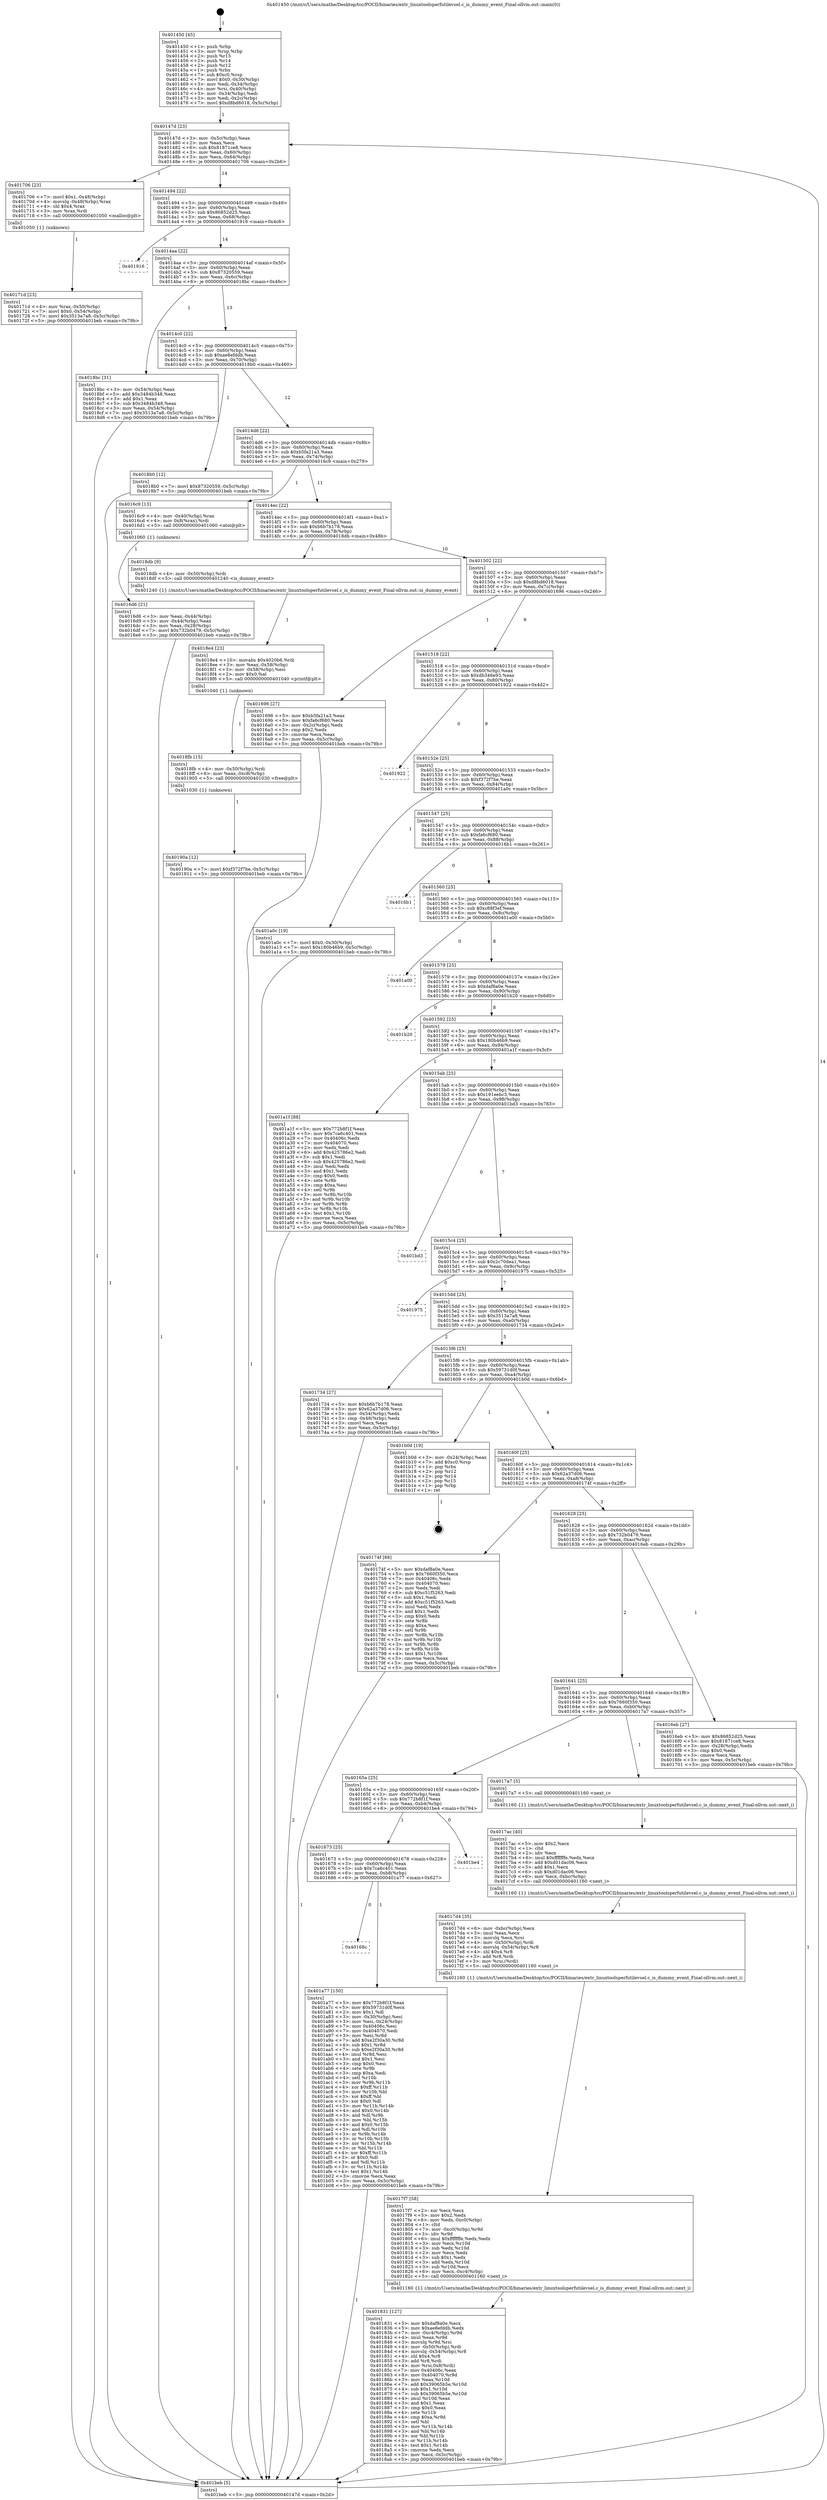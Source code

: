digraph "0x401450" {
  label = "0x401450 (/mnt/c/Users/mathe/Desktop/tcc/POCII/binaries/extr_linuxtoolsperfutilevsel.c_is_dummy_event_Final-ollvm.out::main(0))"
  labelloc = "t"
  node[shape=record]

  Entry [label="",width=0.3,height=0.3,shape=circle,fillcolor=black,style=filled]
  "0x40147d" [label="{
     0x40147d [23]\l
     | [instrs]\l
     &nbsp;&nbsp;0x40147d \<+3\>: mov -0x5c(%rbp),%eax\l
     &nbsp;&nbsp;0x401480 \<+2\>: mov %eax,%ecx\l
     &nbsp;&nbsp;0x401482 \<+6\>: sub $0x81871ce8,%ecx\l
     &nbsp;&nbsp;0x401488 \<+3\>: mov %eax,-0x60(%rbp)\l
     &nbsp;&nbsp;0x40148b \<+3\>: mov %ecx,-0x64(%rbp)\l
     &nbsp;&nbsp;0x40148e \<+6\>: je 0000000000401706 \<main+0x2b6\>\l
  }"]
  "0x401706" [label="{
     0x401706 [23]\l
     | [instrs]\l
     &nbsp;&nbsp;0x401706 \<+7\>: movl $0x1,-0x48(%rbp)\l
     &nbsp;&nbsp;0x40170d \<+4\>: movslq -0x48(%rbp),%rax\l
     &nbsp;&nbsp;0x401711 \<+4\>: shl $0x4,%rax\l
     &nbsp;&nbsp;0x401715 \<+3\>: mov %rax,%rdi\l
     &nbsp;&nbsp;0x401718 \<+5\>: call 0000000000401050 \<malloc@plt\>\l
     | [calls]\l
     &nbsp;&nbsp;0x401050 \{1\} (unknown)\l
  }"]
  "0x401494" [label="{
     0x401494 [22]\l
     | [instrs]\l
     &nbsp;&nbsp;0x401494 \<+5\>: jmp 0000000000401499 \<main+0x49\>\l
     &nbsp;&nbsp;0x401499 \<+3\>: mov -0x60(%rbp),%eax\l
     &nbsp;&nbsp;0x40149c \<+5\>: sub $0x86852d25,%eax\l
     &nbsp;&nbsp;0x4014a1 \<+3\>: mov %eax,-0x68(%rbp)\l
     &nbsp;&nbsp;0x4014a4 \<+6\>: je 0000000000401916 \<main+0x4c6\>\l
  }"]
  Exit [label="",width=0.3,height=0.3,shape=circle,fillcolor=black,style=filled,peripheries=2]
  "0x401916" [label="{
     0x401916\l
  }", style=dashed]
  "0x4014aa" [label="{
     0x4014aa [22]\l
     | [instrs]\l
     &nbsp;&nbsp;0x4014aa \<+5\>: jmp 00000000004014af \<main+0x5f\>\l
     &nbsp;&nbsp;0x4014af \<+3\>: mov -0x60(%rbp),%eax\l
     &nbsp;&nbsp;0x4014b2 \<+5\>: sub $0x87320559,%eax\l
     &nbsp;&nbsp;0x4014b7 \<+3\>: mov %eax,-0x6c(%rbp)\l
     &nbsp;&nbsp;0x4014ba \<+6\>: je 00000000004018bc \<main+0x46c\>\l
  }"]
  "0x40168c" [label="{
     0x40168c\l
  }", style=dashed]
  "0x4018bc" [label="{
     0x4018bc [31]\l
     | [instrs]\l
     &nbsp;&nbsp;0x4018bc \<+3\>: mov -0x54(%rbp),%eax\l
     &nbsp;&nbsp;0x4018bf \<+5\>: add $0x3484b348,%eax\l
     &nbsp;&nbsp;0x4018c4 \<+3\>: add $0x1,%eax\l
     &nbsp;&nbsp;0x4018c7 \<+5\>: sub $0x3484b348,%eax\l
     &nbsp;&nbsp;0x4018cc \<+3\>: mov %eax,-0x54(%rbp)\l
     &nbsp;&nbsp;0x4018cf \<+7\>: movl $0x3513a7a8,-0x5c(%rbp)\l
     &nbsp;&nbsp;0x4018d6 \<+5\>: jmp 0000000000401beb \<main+0x79b\>\l
  }"]
  "0x4014c0" [label="{
     0x4014c0 [22]\l
     | [instrs]\l
     &nbsp;&nbsp;0x4014c0 \<+5\>: jmp 00000000004014c5 \<main+0x75\>\l
     &nbsp;&nbsp;0x4014c5 \<+3\>: mov -0x60(%rbp),%eax\l
     &nbsp;&nbsp;0x4014c8 \<+5\>: sub $0xae8efddb,%eax\l
     &nbsp;&nbsp;0x4014cd \<+3\>: mov %eax,-0x70(%rbp)\l
     &nbsp;&nbsp;0x4014d0 \<+6\>: je 00000000004018b0 \<main+0x460\>\l
  }"]
  "0x401a77" [label="{
     0x401a77 [150]\l
     | [instrs]\l
     &nbsp;&nbsp;0x401a77 \<+5\>: mov $0x772b8f1f,%eax\l
     &nbsp;&nbsp;0x401a7c \<+5\>: mov $0x59731d0f,%ecx\l
     &nbsp;&nbsp;0x401a81 \<+2\>: mov $0x1,%dl\l
     &nbsp;&nbsp;0x401a83 \<+3\>: mov -0x30(%rbp),%esi\l
     &nbsp;&nbsp;0x401a86 \<+3\>: mov %esi,-0x24(%rbp)\l
     &nbsp;&nbsp;0x401a89 \<+7\>: mov 0x40406c,%esi\l
     &nbsp;&nbsp;0x401a90 \<+7\>: mov 0x404070,%edi\l
     &nbsp;&nbsp;0x401a97 \<+3\>: mov %esi,%r8d\l
     &nbsp;&nbsp;0x401a9a \<+7\>: add $0xe2f30a30,%r8d\l
     &nbsp;&nbsp;0x401aa1 \<+4\>: sub $0x1,%r8d\l
     &nbsp;&nbsp;0x401aa5 \<+7\>: sub $0xe2f30a30,%r8d\l
     &nbsp;&nbsp;0x401aac \<+4\>: imul %r8d,%esi\l
     &nbsp;&nbsp;0x401ab0 \<+3\>: and $0x1,%esi\l
     &nbsp;&nbsp;0x401ab3 \<+3\>: cmp $0x0,%esi\l
     &nbsp;&nbsp;0x401ab6 \<+4\>: sete %r9b\l
     &nbsp;&nbsp;0x401aba \<+3\>: cmp $0xa,%edi\l
     &nbsp;&nbsp;0x401abd \<+4\>: setl %r10b\l
     &nbsp;&nbsp;0x401ac1 \<+3\>: mov %r9b,%r11b\l
     &nbsp;&nbsp;0x401ac4 \<+4\>: xor $0xff,%r11b\l
     &nbsp;&nbsp;0x401ac8 \<+3\>: mov %r10b,%bl\l
     &nbsp;&nbsp;0x401acb \<+3\>: xor $0xff,%bl\l
     &nbsp;&nbsp;0x401ace \<+3\>: xor $0x0,%dl\l
     &nbsp;&nbsp;0x401ad1 \<+3\>: mov %r11b,%r14b\l
     &nbsp;&nbsp;0x401ad4 \<+4\>: and $0x0,%r14b\l
     &nbsp;&nbsp;0x401ad8 \<+3\>: and %dl,%r9b\l
     &nbsp;&nbsp;0x401adb \<+3\>: mov %bl,%r15b\l
     &nbsp;&nbsp;0x401ade \<+4\>: and $0x0,%r15b\l
     &nbsp;&nbsp;0x401ae2 \<+3\>: and %dl,%r10b\l
     &nbsp;&nbsp;0x401ae5 \<+3\>: or %r9b,%r14b\l
     &nbsp;&nbsp;0x401ae8 \<+3\>: or %r10b,%r15b\l
     &nbsp;&nbsp;0x401aeb \<+3\>: xor %r15b,%r14b\l
     &nbsp;&nbsp;0x401aee \<+3\>: or %bl,%r11b\l
     &nbsp;&nbsp;0x401af1 \<+4\>: xor $0xff,%r11b\l
     &nbsp;&nbsp;0x401af5 \<+3\>: or $0x0,%dl\l
     &nbsp;&nbsp;0x401af8 \<+3\>: and %dl,%r11b\l
     &nbsp;&nbsp;0x401afb \<+3\>: or %r11b,%r14b\l
     &nbsp;&nbsp;0x401afe \<+4\>: test $0x1,%r14b\l
     &nbsp;&nbsp;0x401b02 \<+3\>: cmovne %ecx,%eax\l
     &nbsp;&nbsp;0x401b05 \<+3\>: mov %eax,-0x5c(%rbp)\l
     &nbsp;&nbsp;0x401b08 \<+5\>: jmp 0000000000401beb \<main+0x79b\>\l
  }"]
  "0x4018b0" [label="{
     0x4018b0 [12]\l
     | [instrs]\l
     &nbsp;&nbsp;0x4018b0 \<+7\>: movl $0x87320559,-0x5c(%rbp)\l
     &nbsp;&nbsp;0x4018b7 \<+5\>: jmp 0000000000401beb \<main+0x79b\>\l
  }"]
  "0x4014d6" [label="{
     0x4014d6 [22]\l
     | [instrs]\l
     &nbsp;&nbsp;0x4014d6 \<+5\>: jmp 00000000004014db \<main+0x8b\>\l
     &nbsp;&nbsp;0x4014db \<+3\>: mov -0x60(%rbp),%eax\l
     &nbsp;&nbsp;0x4014de \<+5\>: sub $0xb5fa21a3,%eax\l
     &nbsp;&nbsp;0x4014e3 \<+3\>: mov %eax,-0x74(%rbp)\l
     &nbsp;&nbsp;0x4014e6 \<+6\>: je 00000000004016c9 \<main+0x279\>\l
  }"]
  "0x401673" [label="{
     0x401673 [25]\l
     | [instrs]\l
     &nbsp;&nbsp;0x401673 \<+5\>: jmp 0000000000401678 \<main+0x228\>\l
     &nbsp;&nbsp;0x401678 \<+3\>: mov -0x60(%rbp),%eax\l
     &nbsp;&nbsp;0x40167b \<+5\>: sub $0x7ca6c401,%eax\l
     &nbsp;&nbsp;0x401680 \<+6\>: mov %eax,-0xb8(%rbp)\l
     &nbsp;&nbsp;0x401686 \<+6\>: je 0000000000401a77 \<main+0x627\>\l
  }"]
  "0x4016c9" [label="{
     0x4016c9 [13]\l
     | [instrs]\l
     &nbsp;&nbsp;0x4016c9 \<+4\>: mov -0x40(%rbp),%rax\l
     &nbsp;&nbsp;0x4016cd \<+4\>: mov 0x8(%rax),%rdi\l
     &nbsp;&nbsp;0x4016d1 \<+5\>: call 0000000000401060 \<atoi@plt\>\l
     | [calls]\l
     &nbsp;&nbsp;0x401060 \{1\} (unknown)\l
  }"]
  "0x4014ec" [label="{
     0x4014ec [22]\l
     | [instrs]\l
     &nbsp;&nbsp;0x4014ec \<+5\>: jmp 00000000004014f1 \<main+0xa1\>\l
     &nbsp;&nbsp;0x4014f1 \<+3\>: mov -0x60(%rbp),%eax\l
     &nbsp;&nbsp;0x4014f4 \<+5\>: sub $0xb6b7b178,%eax\l
     &nbsp;&nbsp;0x4014f9 \<+3\>: mov %eax,-0x78(%rbp)\l
     &nbsp;&nbsp;0x4014fc \<+6\>: je 00000000004018db \<main+0x48b\>\l
  }"]
  "0x401be4" [label="{
     0x401be4\l
  }", style=dashed]
  "0x4018db" [label="{
     0x4018db [9]\l
     | [instrs]\l
     &nbsp;&nbsp;0x4018db \<+4\>: mov -0x50(%rbp),%rdi\l
     &nbsp;&nbsp;0x4018df \<+5\>: call 0000000000401240 \<is_dummy_event\>\l
     | [calls]\l
     &nbsp;&nbsp;0x401240 \{1\} (/mnt/c/Users/mathe/Desktop/tcc/POCII/binaries/extr_linuxtoolsperfutilevsel.c_is_dummy_event_Final-ollvm.out::is_dummy_event)\l
  }"]
  "0x401502" [label="{
     0x401502 [22]\l
     | [instrs]\l
     &nbsp;&nbsp;0x401502 \<+5\>: jmp 0000000000401507 \<main+0xb7\>\l
     &nbsp;&nbsp;0x401507 \<+3\>: mov -0x60(%rbp),%eax\l
     &nbsp;&nbsp;0x40150a \<+5\>: sub $0xd8bd6018,%eax\l
     &nbsp;&nbsp;0x40150f \<+3\>: mov %eax,-0x7c(%rbp)\l
     &nbsp;&nbsp;0x401512 \<+6\>: je 0000000000401696 \<main+0x246\>\l
  }"]
  "0x40190a" [label="{
     0x40190a [12]\l
     | [instrs]\l
     &nbsp;&nbsp;0x40190a \<+7\>: movl $0xf372f7be,-0x5c(%rbp)\l
     &nbsp;&nbsp;0x401911 \<+5\>: jmp 0000000000401beb \<main+0x79b\>\l
  }"]
  "0x401696" [label="{
     0x401696 [27]\l
     | [instrs]\l
     &nbsp;&nbsp;0x401696 \<+5\>: mov $0xb5fa21a3,%eax\l
     &nbsp;&nbsp;0x40169b \<+5\>: mov $0xfa6cf680,%ecx\l
     &nbsp;&nbsp;0x4016a0 \<+3\>: mov -0x2c(%rbp),%edx\l
     &nbsp;&nbsp;0x4016a3 \<+3\>: cmp $0x2,%edx\l
     &nbsp;&nbsp;0x4016a6 \<+3\>: cmovne %ecx,%eax\l
     &nbsp;&nbsp;0x4016a9 \<+3\>: mov %eax,-0x5c(%rbp)\l
     &nbsp;&nbsp;0x4016ac \<+5\>: jmp 0000000000401beb \<main+0x79b\>\l
  }"]
  "0x401518" [label="{
     0x401518 [22]\l
     | [instrs]\l
     &nbsp;&nbsp;0x401518 \<+5\>: jmp 000000000040151d \<main+0xcd\>\l
     &nbsp;&nbsp;0x40151d \<+3\>: mov -0x60(%rbp),%eax\l
     &nbsp;&nbsp;0x401520 \<+5\>: sub $0xdb346e93,%eax\l
     &nbsp;&nbsp;0x401525 \<+3\>: mov %eax,-0x80(%rbp)\l
     &nbsp;&nbsp;0x401528 \<+6\>: je 0000000000401922 \<main+0x4d2\>\l
  }"]
  "0x401beb" [label="{
     0x401beb [5]\l
     | [instrs]\l
     &nbsp;&nbsp;0x401beb \<+5\>: jmp 000000000040147d \<main+0x2d\>\l
  }"]
  "0x401450" [label="{
     0x401450 [45]\l
     | [instrs]\l
     &nbsp;&nbsp;0x401450 \<+1\>: push %rbp\l
     &nbsp;&nbsp;0x401451 \<+3\>: mov %rsp,%rbp\l
     &nbsp;&nbsp;0x401454 \<+2\>: push %r15\l
     &nbsp;&nbsp;0x401456 \<+2\>: push %r14\l
     &nbsp;&nbsp;0x401458 \<+2\>: push %r12\l
     &nbsp;&nbsp;0x40145a \<+1\>: push %rbx\l
     &nbsp;&nbsp;0x40145b \<+7\>: sub $0xc0,%rsp\l
     &nbsp;&nbsp;0x401462 \<+7\>: movl $0x0,-0x30(%rbp)\l
     &nbsp;&nbsp;0x401469 \<+3\>: mov %edi,-0x34(%rbp)\l
     &nbsp;&nbsp;0x40146c \<+4\>: mov %rsi,-0x40(%rbp)\l
     &nbsp;&nbsp;0x401470 \<+3\>: mov -0x34(%rbp),%edi\l
     &nbsp;&nbsp;0x401473 \<+3\>: mov %edi,-0x2c(%rbp)\l
     &nbsp;&nbsp;0x401476 \<+7\>: movl $0xd8bd6018,-0x5c(%rbp)\l
  }"]
  "0x4016d6" [label="{
     0x4016d6 [21]\l
     | [instrs]\l
     &nbsp;&nbsp;0x4016d6 \<+3\>: mov %eax,-0x44(%rbp)\l
     &nbsp;&nbsp;0x4016d9 \<+3\>: mov -0x44(%rbp),%eax\l
     &nbsp;&nbsp;0x4016dc \<+3\>: mov %eax,-0x28(%rbp)\l
     &nbsp;&nbsp;0x4016df \<+7\>: movl $0x732b0479,-0x5c(%rbp)\l
     &nbsp;&nbsp;0x4016e6 \<+5\>: jmp 0000000000401beb \<main+0x79b\>\l
  }"]
  "0x4018fb" [label="{
     0x4018fb [15]\l
     | [instrs]\l
     &nbsp;&nbsp;0x4018fb \<+4\>: mov -0x50(%rbp),%rdi\l
     &nbsp;&nbsp;0x4018ff \<+6\>: mov %eax,-0xc8(%rbp)\l
     &nbsp;&nbsp;0x401905 \<+5\>: call 0000000000401030 \<free@plt\>\l
     | [calls]\l
     &nbsp;&nbsp;0x401030 \{1\} (unknown)\l
  }"]
  "0x401922" [label="{
     0x401922\l
  }", style=dashed]
  "0x40152e" [label="{
     0x40152e [25]\l
     | [instrs]\l
     &nbsp;&nbsp;0x40152e \<+5\>: jmp 0000000000401533 \<main+0xe3\>\l
     &nbsp;&nbsp;0x401533 \<+3\>: mov -0x60(%rbp),%eax\l
     &nbsp;&nbsp;0x401536 \<+5\>: sub $0xf372f7be,%eax\l
     &nbsp;&nbsp;0x40153b \<+6\>: mov %eax,-0x84(%rbp)\l
     &nbsp;&nbsp;0x401541 \<+6\>: je 0000000000401a0c \<main+0x5bc\>\l
  }"]
  "0x4018e4" [label="{
     0x4018e4 [23]\l
     | [instrs]\l
     &nbsp;&nbsp;0x4018e4 \<+10\>: movabs $0x4020b6,%rdi\l
     &nbsp;&nbsp;0x4018ee \<+3\>: mov %eax,-0x58(%rbp)\l
     &nbsp;&nbsp;0x4018f1 \<+3\>: mov -0x58(%rbp),%esi\l
     &nbsp;&nbsp;0x4018f4 \<+2\>: mov $0x0,%al\l
     &nbsp;&nbsp;0x4018f6 \<+5\>: call 0000000000401040 \<printf@plt\>\l
     | [calls]\l
     &nbsp;&nbsp;0x401040 \{1\} (unknown)\l
  }"]
  "0x401a0c" [label="{
     0x401a0c [19]\l
     | [instrs]\l
     &nbsp;&nbsp;0x401a0c \<+7\>: movl $0x0,-0x30(%rbp)\l
     &nbsp;&nbsp;0x401a13 \<+7\>: movl $0x180b46b9,-0x5c(%rbp)\l
     &nbsp;&nbsp;0x401a1a \<+5\>: jmp 0000000000401beb \<main+0x79b\>\l
  }"]
  "0x401547" [label="{
     0x401547 [25]\l
     | [instrs]\l
     &nbsp;&nbsp;0x401547 \<+5\>: jmp 000000000040154c \<main+0xfc\>\l
     &nbsp;&nbsp;0x40154c \<+3\>: mov -0x60(%rbp),%eax\l
     &nbsp;&nbsp;0x40154f \<+5\>: sub $0xfa6cf680,%eax\l
     &nbsp;&nbsp;0x401554 \<+6\>: mov %eax,-0x88(%rbp)\l
     &nbsp;&nbsp;0x40155a \<+6\>: je 00000000004016b1 \<main+0x261\>\l
  }"]
  "0x401831" [label="{
     0x401831 [127]\l
     | [instrs]\l
     &nbsp;&nbsp;0x401831 \<+5\>: mov $0xdaf8a0e,%ecx\l
     &nbsp;&nbsp;0x401836 \<+5\>: mov $0xae8efddb,%edx\l
     &nbsp;&nbsp;0x40183b \<+7\>: mov -0xc4(%rbp),%r9d\l
     &nbsp;&nbsp;0x401842 \<+4\>: imul %eax,%r9d\l
     &nbsp;&nbsp;0x401846 \<+3\>: movslq %r9d,%rsi\l
     &nbsp;&nbsp;0x401849 \<+4\>: mov -0x50(%rbp),%rdi\l
     &nbsp;&nbsp;0x40184d \<+4\>: movslq -0x54(%rbp),%r8\l
     &nbsp;&nbsp;0x401851 \<+4\>: shl $0x4,%r8\l
     &nbsp;&nbsp;0x401855 \<+3\>: add %r8,%rdi\l
     &nbsp;&nbsp;0x401858 \<+4\>: mov %rsi,0x8(%rdi)\l
     &nbsp;&nbsp;0x40185c \<+7\>: mov 0x40406c,%eax\l
     &nbsp;&nbsp;0x401863 \<+8\>: mov 0x404070,%r9d\l
     &nbsp;&nbsp;0x40186b \<+3\>: mov %eax,%r10d\l
     &nbsp;&nbsp;0x40186e \<+7\>: add $0x39065b5e,%r10d\l
     &nbsp;&nbsp;0x401875 \<+4\>: sub $0x1,%r10d\l
     &nbsp;&nbsp;0x401879 \<+7\>: sub $0x39065b5e,%r10d\l
     &nbsp;&nbsp;0x401880 \<+4\>: imul %r10d,%eax\l
     &nbsp;&nbsp;0x401884 \<+3\>: and $0x1,%eax\l
     &nbsp;&nbsp;0x401887 \<+3\>: cmp $0x0,%eax\l
     &nbsp;&nbsp;0x40188a \<+4\>: sete %r11b\l
     &nbsp;&nbsp;0x40188e \<+4\>: cmp $0xa,%r9d\l
     &nbsp;&nbsp;0x401892 \<+3\>: setl %bl\l
     &nbsp;&nbsp;0x401895 \<+3\>: mov %r11b,%r14b\l
     &nbsp;&nbsp;0x401898 \<+3\>: and %bl,%r14b\l
     &nbsp;&nbsp;0x40189b \<+3\>: xor %bl,%r11b\l
     &nbsp;&nbsp;0x40189e \<+3\>: or %r11b,%r14b\l
     &nbsp;&nbsp;0x4018a1 \<+4\>: test $0x1,%r14b\l
     &nbsp;&nbsp;0x4018a5 \<+3\>: cmovne %edx,%ecx\l
     &nbsp;&nbsp;0x4018a8 \<+3\>: mov %ecx,-0x5c(%rbp)\l
     &nbsp;&nbsp;0x4018ab \<+5\>: jmp 0000000000401beb \<main+0x79b\>\l
  }"]
  "0x4016b1" [label="{
     0x4016b1\l
  }", style=dashed]
  "0x401560" [label="{
     0x401560 [25]\l
     | [instrs]\l
     &nbsp;&nbsp;0x401560 \<+5\>: jmp 0000000000401565 \<main+0x115\>\l
     &nbsp;&nbsp;0x401565 \<+3\>: mov -0x60(%rbp),%eax\l
     &nbsp;&nbsp;0x401568 \<+5\>: sub $0xc88f3ef,%eax\l
     &nbsp;&nbsp;0x40156d \<+6\>: mov %eax,-0x8c(%rbp)\l
     &nbsp;&nbsp;0x401573 \<+6\>: je 0000000000401a00 \<main+0x5b0\>\l
  }"]
  "0x4017f7" [label="{
     0x4017f7 [58]\l
     | [instrs]\l
     &nbsp;&nbsp;0x4017f7 \<+2\>: xor %ecx,%ecx\l
     &nbsp;&nbsp;0x4017f9 \<+5\>: mov $0x2,%edx\l
     &nbsp;&nbsp;0x4017fe \<+6\>: mov %edx,-0xc0(%rbp)\l
     &nbsp;&nbsp;0x401804 \<+1\>: cltd\l
     &nbsp;&nbsp;0x401805 \<+7\>: mov -0xc0(%rbp),%r9d\l
     &nbsp;&nbsp;0x40180c \<+3\>: idiv %r9d\l
     &nbsp;&nbsp;0x40180f \<+6\>: imul $0xfffffffe,%edx,%edx\l
     &nbsp;&nbsp;0x401815 \<+3\>: mov %ecx,%r10d\l
     &nbsp;&nbsp;0x401818 \<+3\>: sub %edx,%r10d\l
     &nbsp;&nbsp;0x40181b \<+2\>: mov %ecx,%edx\l
     &nbsp;&nbsp;0x40181d \<+3\>: sub $0x1,%edx\l
     &nbsp;&nbsp;0x401820 \<+3\>: add %edx,%r10d\l
     &nbsp;&nbsp;0x401823 \<+3\>: sub %r10d,%ecx\l
     &nbsp;&nbsp;0x401826 \<+6\>: mov %ecx,-0xc4(%rbp)\l
     &nbsp;&nbsp;0x40182c \<+5\>: call 0000000000401160 \<next_i\>\l
     | [calls]\l
     &nbsp;&nbsp;0x401160 \{1\} (/mnt/c/Users/mathe/Desktop/tcc/POCII/binaries/extr_linuxtoolsperfutilevsel.c_is_dummy_event_Final-ollvm.out::next_i)\l
  }"]
  "0x401a00" [label="{
     0x401a00\l
  }", style=dashed]
  "0x401579" [label="{
     0x401579 [25]\l
     | [instrs]\l
     &nbsp;&nbsp;0x401579 \<+5\>: jmp 000000000040157e \<main+0x12e\>\l
     &nbsp;&nbsp;0x40157e \<+3\>: mov -0x60(%rbp),%eax\l
     &nbsp;&nbsp;0x401581 \<+5\>: sub $0xdaf8a0e,%eax\l
     &nbsp;&nbsp;0x401586 \<+6\>: mov %eax,-0x90(%rbp)\l
     &nbsp;&nbsp;0x40158c \<+6\>: je 0000000000401b20 \<main+0x6d0\>\l
  }"]
  "0x4017d4" [label="{
     0x4017d4 [35]\l
     | [instrs]\l
     &nbsp;&nbsp;0x4017d4 \<+6\>: mov -0xbc(%rbp),%ecx\l
     &nbsp;&nbsp;0x4017da \<+3\>: imul %eax,%ecx\l
     &nbsp;&nbsp;0x4017dd \<+3\>: movslq %ecx,%rsi\l
     &nbsp;&nbsp;0x4017e0 \<+4\>: mov -0x50(%rbp),%rdi\l
     &nbsp;&nbsp;0x4017e4 \<+4\>: movslq -0x54(%rbp),%r8\l
     &nbsp;&nbsp;0x4017e8 \<+4\>: shl $0x4,%r8\l
     &nbsp;&nbsp;0x4017ec \<+3\>: add %r8,%rdi\l
     &nbsp;&nbsp;0x4017ef \<+3\>: mov %rsi,(%rdi)\l
     &nbsp;&nbsp;0x4017f2 \<+5\>: call 0000000000401160 \<next_i\>\l
     | [calls]\l
     &nbsp;&nbsp;0x401160 \{1\} (/mnt/c/Users/mathe/Desktop/tcc/POCII/binaries/extr_linuxtoolsperfutilevsel.c_is_dummy_event_Final-ollvm.out::next_i)\l
  }"]
  "0x401b20" [label="{
     0x401b20\l
  }", style=dashed]
  "0x401592" [label="{
     0x401592 [25]\l
     | [instrs]\l
     &nbsp;&nbsp;0x401592 \<+5\>: jmp 0000000000401597 \<main+0x147\>\l
     &nbsp;&nbsp;0x401597 \<+3\>: mov -0x60(%rbp),%eax\l
     &nbsp;&nbsp;0x40159a \<+5\>: sub $0x180b46b9,%eax\l
     &nbsp;&nbsp;0x40159f \<+6\>: mov %eax,-0x94(%rbp)\l
     &nbsp;&nbsp;0x4015a5 \<+6\>: je 0000000000401a1f \<main+0x5cf\>\l
  }"]
  "0x4017ac" [label="{
     0x4017ac [40]\l
     | [instrs]\l
     &nbsp;&nbsp;0x4017ac \<+5\>: mov $0x2,%ecx\l
     &nbsp;&nbsp;0x4017b1 \<+1\>: cltd\l
     &nbsp;&nbsp;0x4017b2 \<+2\>: idiv %ecx\l
     &nbsp;&nbsp;0x4017b4 \<+6\>: imul $0xfffffffe,%edx,%ecx\l
     &nbsp;&nbsp;0x4017ba \<+6\>: add $0xd01dac06,%ecx\l
     &nbsp;&nbsp;0x4017c0 \<+3\>: add $0x1,%ecx\l
     &nbsp;&nbsp;0x4017c3 \<+6\>: sub $0xd01dac06,%ecx\l
     &nbsp;&nbsp;0x4017c9 \<+6\>: mov %ecx,-0xbc(%rbp)\l
     &nbsp;&nbsp;0x4017cf \<+5\>: call 0000000000401160 \<next_i\>\l
     | [calls]\l
     &nbsp;&nbsp;0x401160 \{1\} (/mnt/c/Users/mathe/Desktop/tcc/POCII/binaries/extr_linuxtoolsperfutilevsel.c_is_dummy_event_Final-ollvm.out::next_i)\l
  }"]
  "0x401a1f" [label="{
     0x401a1f [88]\l
     | [instrs]\l
     &nbsp;&nbsp;0x401a1f \<+5\>: mov $0x772b8f1f,%eax\l
     &nbsp;&nbsp;0x401a24 \<+5\>: mov $0x7ca6c401,%ecx\l
     &nbsp;&nbsp;0x401a29 \<+7\>: mov 0x40406c,%edx\l
     &nbsp;&nbsp;0x401a30 \<+7\>: mov 0x404070,%esi\l
     &nbsp;&nbsp;0x401a37 \<+2\>: mov %edx,%edi\l
     &nbsp;&nbsp;0x401a39 \<+6\>: add $0x425786e2,%edi\l
     &nbsp;&nbsp;0x401a3f \<+3\>: sub $0x1,%edi\l
     &nbsp;&nbsp;0x401a42 \<+6\>: sub $0x425786e2,%edi\l
     &nbsp;&nbsp;0x401a48 \<+3\>: imul %edi,%edx\l
     &nbsp;&nbsp;0x401a4b \<+3\>: and $0x1,%edx\l
     &nbsp;&nbsp;0x401a4e \<+3\>: cmp $0x0,%edx\l
     &nbsp;&nbsp;0x401a51 \<+4\>: sete %r8b\l
     &nbsp;&nbsp;0x401a55 \<+3\>: cmp $0xa,%esi\l
     &nbsp;&nbsp;0x401a58 \<+4\>: setl %r9b\l
     &nbsp;&nbsp;0x401a5c \<+3\>: mov %r8b,%r10b\l
     &nbsp;&nbsp;0x401a5f \<+3\>: and %r9b,%r10b\l
     &nbsp;&nbsp;0x401a62 \<+3\>: xor %r9b,%r8b\l
     &nbsp;&nbsp;0x401a65 \<+3\>: or %r8b,%r10b\l
     &nbsp;&nbsp;0x401a68 \<+4\>: test $0x1,%r10b\l
     &nbsp;&nbsp;0x401a6c \<+3\>: cmovne %ecx,%eax\l
     &nbsp;&nbsp;0x401a6f \<+3\>: mov %eax,-0x5c(%rbp)\l
     &nbsp;&nbsp;0x401a72 \<+5\>: jmp 0000000000401beb \<main+0x79b\>\l
  }"]
  "0x4015ab" [label="{
     0x4015ab [25]\l
     | [instrs]\l
     &nbsp;&nbsp;0x4015ab \<+5\>: jmp 00000000004015b0 \<main+0x160\>\l
     &nbsp;&nbsp;0x4015b0 \<+3\>: mov -0x60(%rbp),%eax\l
     &nbsp;&nbsp;0x4015b3 \<+5\>: sub $0x191eebc3,%eax\l
     &nbsp;&nbsp;0x4015b8 \<+6\>: mov %eax,-0x98(%rbp)\l
     &nbsp;&nbsp;0x4015be \<+6\>: je 0000000000401bd3 \<main+0x783\>\l
  }"]
  "0x40165a" [label="{
     0x40165a [25]\l
     | [instrs]\l
     &nbsp;&nbsp;0x40165a \<+5\>: jmp 000000000040165f \<main+0x20f\>\l
     &nbsp;&nbsp;0x40165f \<+3\>: mov -0x60(%rbp),%eax\l
     &nbsp;&nbsp;0x401662 \<+5\>: sub $0x772b8f1f,%eax\l
     &nbsp;&nbsp;0x401667 \<+6\>: mov %eax,-0xb4(%rbp)\l
     &nbsp;&nbsp;0x40166d \<+6\>: je 0000000000401be4 \<main+0x794\>\l
  }"]
  "0x401bd3" [label="{
     0x401bd3\l
  }", style=dashed]
  "0x4015c4" [label="{
     0x4015c4 [25]\l
     | [instrs]\l
     &nbsp;&nbsp;0x4015c4 \<+5\>: jmp 00000000004015c9 \<main+0x179\>\l
     &nbsp;&nbsp;0x4015c9 \<+3\>: mov -0x60(%rbp),%eax\l
     &nbsp;&nbsp;0x4015cc \<+5\>: sub $0x2c70dea1,%eax\l
     &nbsp;&nbsp;0x4015d1 \<+6\>: mov %eax,-0x9c(%rbp)\l
     &nbsp;&nbsp;0x4015d7 \<+6\>: je 0000000000401975 \<main+0x525\>\l
  }"]
  "0x4017a7" [label="{
     0x4017a7 [5]\l
     | [instrs]\l
     &nbsp;&nbsp;0x4017a7 \<+5\>: call 0000000000401160 \<next_i\>\l
     | [calls]\l
     &nbsp;&nbsp;0x401160 \{1\} (/mnt/c/Users/mathe/Desktop/tcc/POCII/binaries/extr_linuxtoolsperfutilevsel.c_is_dummy_event_Final-ollvm.out::next_i)\l
  }"]
  "0x401975" [label="{
     0x401975\l
  }", style=dashed]
  "0x4015dd" [label="{
     0x4015dd [25]\l
     | [instrs]\l
     &nbsp;&nbsp;0x4015dd \<+5\>: jmp 00000000004015e2 \<main+0x192\>\l
     &nbsp;&nbsp;0x4015e2 \<+3\>: mov -0x60(%rbp),%eax\l
     &nbsp;&nbsp;0x4015e5 \<+5\>: sub $0x3513a7a8,%eax\l
     &nbsp;&nbsp;0x4015ea \<+6\>: mov %eax,-0xa0(%rbp)\l
     &nbsp;&nbsp;0x4015f0 \<+6\>: je 0000000000401734 \<main+0x2e4\>\l
  }"]
  "0x40171d" [label="{
     0x40171d [23]\l
     | [instrs]\l
     &nbsp;&nbsp;0x40171d \<+4\>: mov %rax,-0x50(%rbp)\l
     &nbsp;&nbsp;0x401721 \<+7\>: movl $0x0,-0x54(%rbp)\l
     &nbsp;&nbsp;0x401728 \<+7\>: movl $0x3513a7a8,-0x5c(%rbp)\l
     &nbsp;&nbsp;0x40172f \<+5\>: jmp 0000000000401beb \<main+0x79b\>\l
  }"]
  "0x401734" [label="{
     0x401734 [27]\l
     | [instrs]\l
     &nbsp;&nbsp;0x401734 \<+5\>: mov $0xb6b7b178,%eax\l
     &nbsp;&nbsp;0x401739 \<+5\>: mov $0x62a37d06,%ecx\l
     &nbsp;&nbsp;0x40173e \<+3\>: mov -0x54(%rbp),%edx\l
     &nbsp;&nbsp;0x401741 \<+3\>: cmp -0x48(%rbp),%edx\l
     &nbsp;&nbsp;0x401744 \<+3\>: cmovl %ecx,%eax\l
     &nbsp;&nbsp;0x401747 \<+3\>: mov %eax,-0x5c(%rbp)\l
     &nbsp;&nbsp;0x40174a \<+5\>: jmp 0000000000401beb \<main+0x79b\>\l
  }"]
  "0x4015f6" [label="{
     0x4015f6 [25]\l
     | [instrs]\l
     &nbsp;&nbsp;0x4015f6 \<+5\>: jmp 00000000004015fb \<main+0x1ab\>\l
     &nbsp;&nbsp;0x4015fb \<+3\>: mov -0x60(%rbp),%eax\l
     &nbsp;&nbsp;0x4015fe \<+5\>: sub $0x59731d0f,%eax\l
     &nbsp;&nbsp;0x401603 \<+6\>: mov %eax,-0xa4(%rbp)\l
     &nbsp;&nbsp;0x401609 \<+6\>: je 0000000000401b0d \<main+0x6bd\>\l
  }"]
  "0x401641" [label="{
     0x401641 [25]\l
     | [instrs]\l
     &nbsp;&nbsp;0x401641 \<+5\>: jmp 0000000000401646 \<main+0x1f6\>\l
     &nbsp;&nbsp;0x401646 \<+3\>: mov -0x60(%rbp),%eax\l
     &nbsp;&nbsp;0x401649 \<+5\>: sub $0x7660f350,%eax\l
     &nbsp;&nbsp;0x40164e \<+6\>: mov %eax,-0xb0(%rbp)\l
     &nbsp;&nbsp;0x401654 \<+6\>: je 00000000004017a7 \<main+0x357\>\l
  }"]
  "0x401b0d" [label="{
     0x401b0d [19]\l
     | [instrs]\l
     &nbsp;&nbsp;0x401b0d \<+3\>: mov -0x24(%rbp),%eax\l
     &nbsp;&nbsp;0x401b10 \<+7\>: add $0xc0,%rsp\l
     &nbsp;&nbsp;0x401b17 \<+1\>: pop %rbx\l
     &nbsp;&nbsp;0x401b18 \<+2\>: pop %r12\l
     &nbsp;&nbsp;0x401b1a \<+2\>: pop %r14\l
     &nbsp;&nbsp;0x401b1c \<+2\>: pop %r15\l
     &nbsp;&nbsp;0x401b1e \<+1\>: pop %rbp\l
     &nbsp;&nbsp;0x401b1f \<+1\>: ret\l
  }"]
  "0x40160f" [label="{
     0x40160f [25]\l
     | [instrs]\l
     &nbsp;&nbsp;0x40160f \<+5\>: jmp 0000000000401614 \<main+0x1c4\>\l
     &nbsp;&nbsp;0x401614 \<+3\>: mov -0x60(%rbp),%eax\l
     &nbsp;&nbsp;0x401617 \<+5\>: sub $0x62a37d06,%eax\l
     &nbsp;&nbsp;0x40161c \<+6\>: mov %eax,-0xa8(%rbp)\l
     &nbsp;&nbsp;0x401622 \<+6\>: je 000000000040174f \<main+0x2ff\>\l
  }"]
  "0x4016eb" [label="{
     0x4016eb [27]\l
     | [instrs]\l
     &nbsp;&nbsp;0x4016eb \<+5\>: mov $0x86852d25,%eax\l
     &nbsp;&nbsp;0x4016f0 \<+5\>: mov $0x81871ce8,%ecx\l
     &nbsp;&nbsp;0x4016f5 \<+3\>: mov -0x28(%rbp),%edx\l
     &nbsp;&nbsp;0x4016f8 \<+3\>: cmp $0x0,%edx\l
     &nbsp;&nbsp;0x4016fb \<+3\>: cmove %ecx,%eax\l
     &nbsp;&nbsp;0x4016fe \<+3\>: mov %eax,-0x5c(%rbp)\l
     &nbsp;&nbsp;0x401701 \<+5\>: jmp 0000000000401beb \<main+0x79b\>\l
  }"]
  "0x40174f" [label="{
     0x40174f [88]\l
     | [instrs]\l
     &nbsp;&nbsp;0x40174f \<+5\>: mov $0xdaf8a0e,%eax\l
     &nbsp;&nbsp;0x401754 \<+5\>: mov $0x7660f350,%ecx\l
     &nbsp;&nbsp;0x401759 \<+7\>: mov 0x40406c,%edx\l
     &nbsp;&nbsp;0x401760 \<+7\>: mov 0x404070,%esi\l
     &nbsp;&nbsp;0x401767 \<+2\>: mov %edx,%edi\l
     &nbsp;&nbsp;0x401769 \<+6\>: sub $0xc51f5263,%edi\l
     &nbsp;&nbsp;0x40176f \<+3\>: sub $0x1,%edi\l
     &nbsp;&nbsp;0x401772 \<+6\>: add $0xc51f5263,%edi\l
     &nbsp;&nbsp;0x401778 \<+3\>: imul %edi,%edx\l
     &nbsp;&nbsp;0x40177b \<+3\>: and $0x1,%edx\l
     &nbsp;&nbsp;0x40177e \<+3\>: cmp $0x0,%edx\l
     &nbsp;&nbsp;0x401781 \<+4\>: sete %r8b\l
     &nbsp;&nbsp;0x401785 \<+3\>: cmp $0xa,%esi\l
     &nbsp;&nbsp;0x401788 \<+4\>: setl %r9b\l
     &nbsp;&nbsp;0x40178c \<+3\>: mov %r8b,%r10b\l
     &nbsp;&nbsp;0x40178f \<+3\>: and %r9b,%r10b\l
     &nbsp;&nbsp;0x401792 \<+3\>: xor %r9b,%r8b\l
     &nbsp;&nbsp;0x401795 \<+3\>: or %r8b,%r10b\l
     &nbsp;&nbsp;0x401798 \<+4\>: test $0x1,%r10b\l
     &nbsp;&nbsp;0x40179c \<+3\>: cmovne %ecx,%eax\l
     &nbsp;&nbsp;0x40179f \<+3\>: mov %eax,-0x5c(%rbp)\l
     &nbsp;&nbsp;0x4017a2 \<+5\>: jmp 0000000000401beb \<main+0x79b\>\l
  }"]
  "0x401628" [label="{
     0x401628 [25]\l
     | [instrs]\l
     &nbsp;&nbsp;0x401628 \<+5\>: jmp 000000000040162d \<main+0x1dd\>\l
     &nbsp;&nbsp;0x40162d \<+3\>: mov -0x60(%rbp),%eax\l
     &nbsp;&nbsp;0x401630 \<+5\>: sub $0x732b0479,%eax\l
     &nbsp;&nbsp;0x401635 \<+6\>: mov %eax,-0xac(%rbp)\l
     &nbsp;&nbsp;0x40163b \<+6\>: je 00000000004016eb \<main+0x29b\>\l
  }"]
  Entry -> "0x401450" [label=" 1"]
  "0x40147d" -> "0x401706" [label=" 1"]
  "0x40147d" -> "0x401494" [label=" 14"]
  "0x401b0d" -> Exit [label=" 1"]
  "0x401494" -> "0x401916" [label=" 0"]
  "0x401494" -> "0x4014aa" [label=" 14"]
  "0x401a77" -> "0x401beb" [label=" 1"]
  "0x4014aa" -> "0x4018bc" [label=" 1"]
  "0x4014aa" -> "0x4014c0" [label=" 13"]
  "0x401673" -> "0x40168c" [label=" 0"]
  "0x4014c0" -> "0x4018b0" [label=" 1"]
  "0x4014c0" -> "0x4014d6" [label=" 12"]
  "0x401673" -> "0x401a77" [label=" 1"]
  "0x4014d6" -> "0x4016c9" [label=" 1"]
  "0x4014d6" -> "0x4014ec" [label=" 11"]
  "0x40165a" -> "0x401673" [label=" 1"]
  "0x4014ec" -> "0x4018db" [label=" 1"]
  "0x4014ec" -> "0x401502" [label=" 10"]
  "0x40165a" -> "0x401be4" [label=" 0"]
  "0x401502" -> "0x401696" [label=" 1"]
  "0x401502" -> "0x401518" [label=" 9"]
  "0x401696" -> "0x401beb" [label=" 1"]
  "0x401450" -> "0x40147d" [label=" 1"]
  "0x401beb" -> "0x40147d" [label=" 14"]
  "0x4016c9" -> "0x4016d6" [label=" 1"]
  "0x4016d6" -> "0x401beb" [label=" 1"]
  "0x401a1f" -> "0x401beb" [label=" 1"]
  "0x401518" -> "0x401922" [label=" 0"]
  "0x401518" -> "0x40152e" [label=" 9"]
  "0x401a0c" -> "0x401beb" [label=" 1"]
  "0x40152e" -> "0x401a0c" [label=" 1"]
  "0x40152e" -> "0x401547" [label=" 8"]
  "0x40190a" -> "0x401beb" [label=" 1"]
  "0x401547" -> "0x4016b1" [label=" 0"]
  "0x401547" -> "0x401560" [label=" 8"]
  "0x4018fb" -> "0x40190a" [label=" 1"]
  "0x401560" -> "0x401a00" [label=" 0"]
  "0x401560" -> "0x401579" [label=" 8"]
  "0x4018e4" -> "0x4018fb" [label=" 1"]
  "0x401579" -> "0x401b20" [label=" 0"]
  "0x401579" -> "0x401592" [label=" 8"]
  "0x4018db" -> "0x4018e4" [label=" 1"]
  "0x401592" -> "0x401a1f" [label=" 1"]
  "0x401592" -> "0x4015ab" [label=" 7"]
  "0x4018bc" -> "0x401beb" [label=" 1"]
  "0x4015ab" -> "0x401bd3" [label=" 0"]
  "0x4015ab" -> "0x4015c4" [label=" 7"]
  "0x4018b0" -> "0x401beb" [label=" 1"]
  "0x4015c4" -> "0x401975" [label=" 0"]
  "0x4015c4" -> "0x4015dd" [label=" 7"]
  "0x401831" -> "0x401beb" [label=" 1"]
  "0x4015dd" -> "0x401734" [label=" 2"]
  "0x4015dd" -> "0x4015f6" [label=" 5"]
  "0x4017d4" -> "0x4017f7" [label=" 1"]
  "0x4015f6" -> "0x401b0d" [label=" 1"]
  "0x4015f6" -> "0x40160f" [label=" 4"]
  "0x4017ac" -> "0x4017d4" [label=" 1"]
  "0x40160f" -> "0x40174f" [label=" 1"]
  "0x40160f" -> "0x401628" [label=" 3"]
  "0x4017a7" -> "0x4017ac" [label=" 1"]
  "0x401628" -> "0x4016eb" [label=" 1"]
  "0x401628" -> "0x401641" [label=" 2"]
  "0x4016eb" -> "0x401beb" [label=" 1"]
  "0x401706" -> "0x40171d" [label=" 1"]
  "0x40171d" -> "0x401beb" [label=" 1"]
  "0x401734" -> "0x401beb" [label=" 2"]
  "0x40174f" -> "0x401beb" [label=" 1"]
  "0x4017f7" -> "0x401831" [label=" 1"]
  "0x401641" -> "0x4017a7" [label=" 1"]
  "0x401641" -> "0x40165a" [label=" 1"]
}
